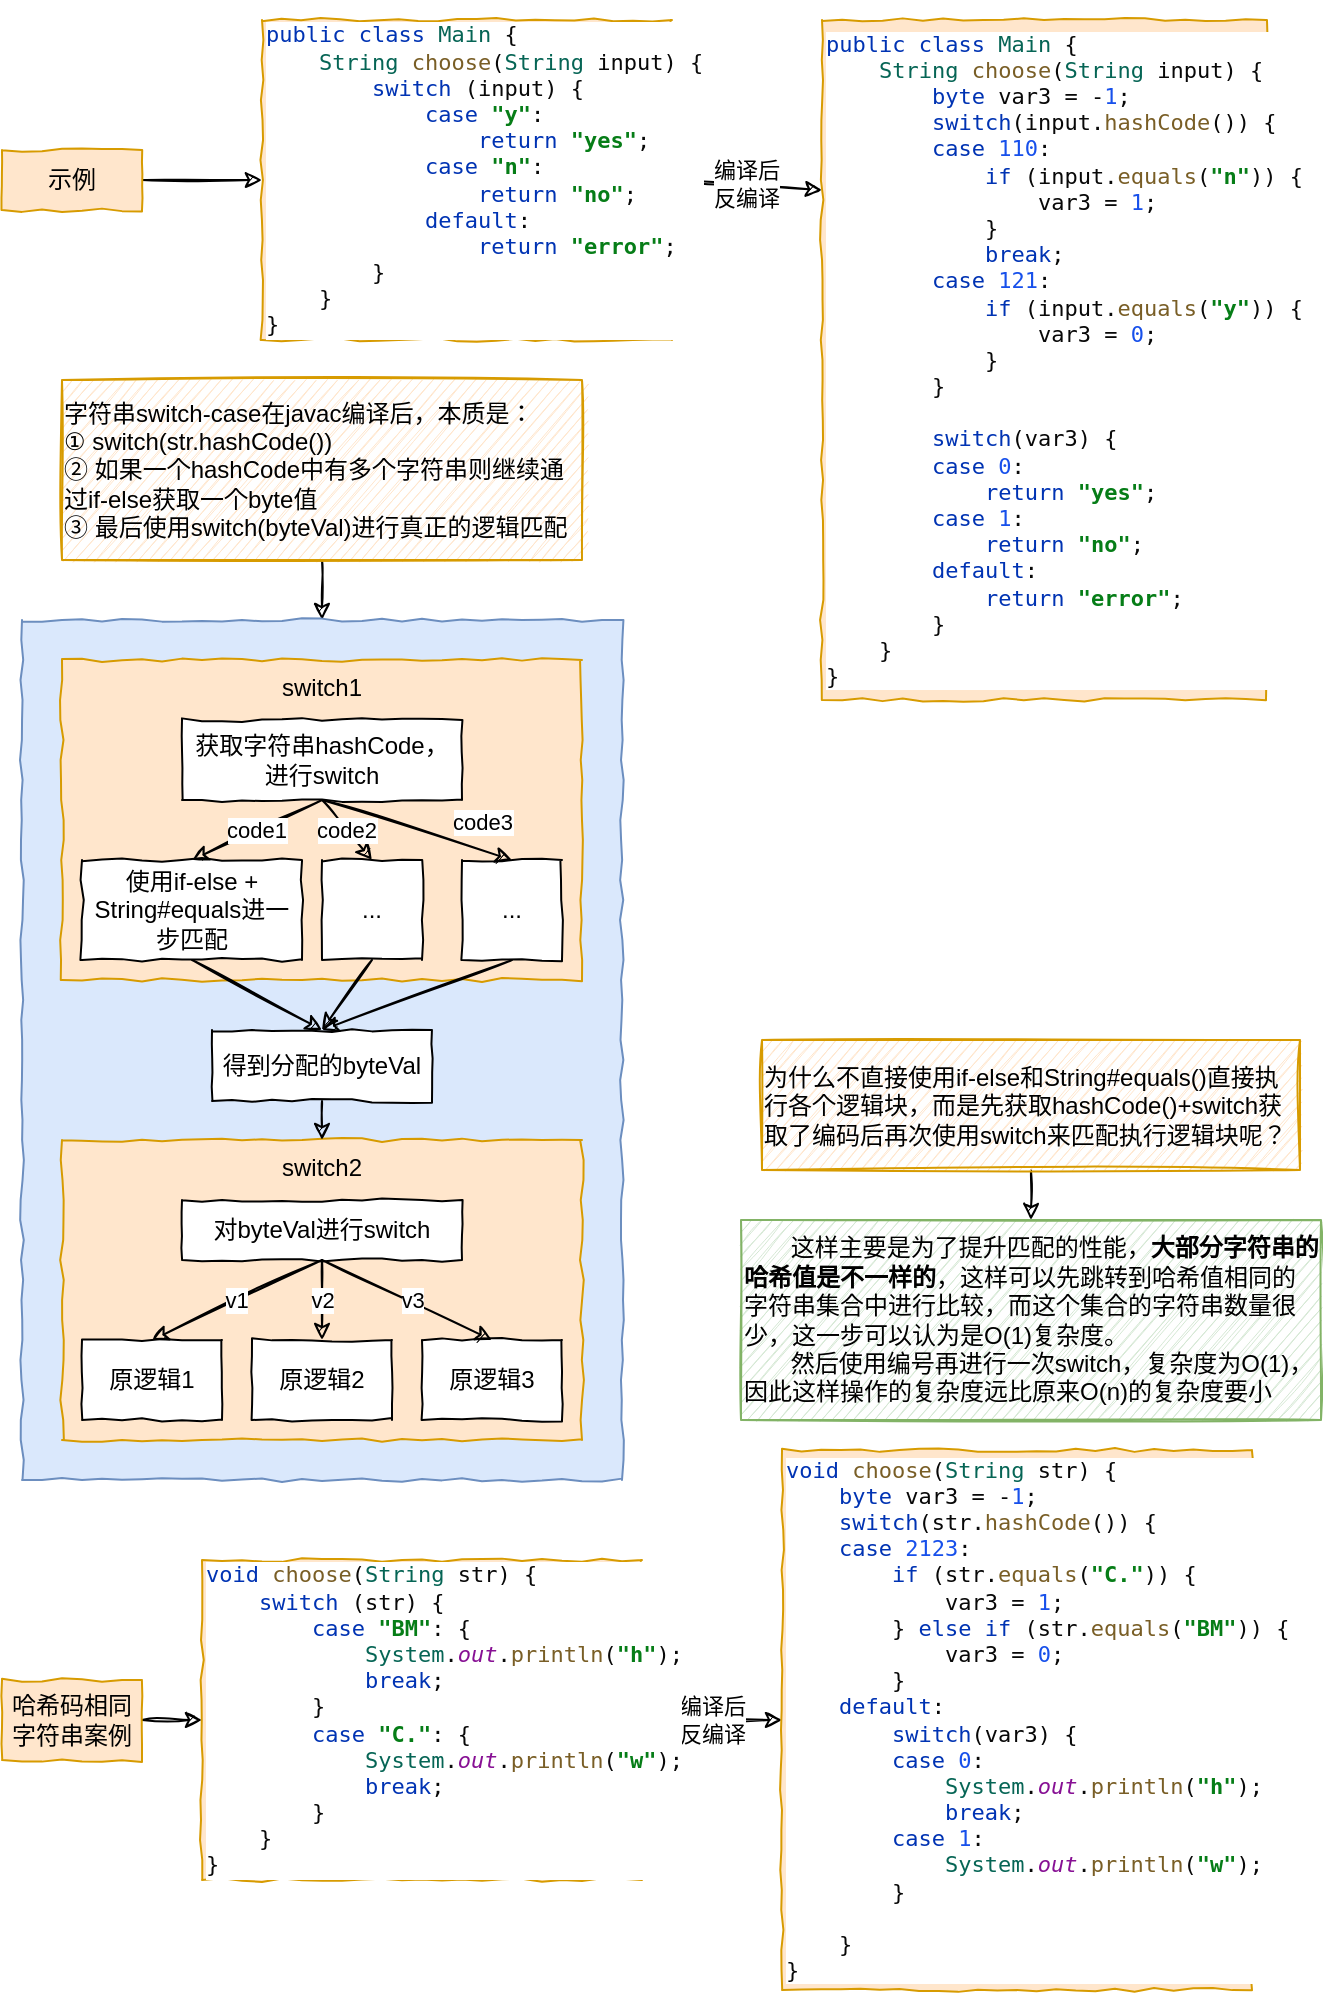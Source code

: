 <mxfile>
    <diagram id="-kkkI02oXdOv4Lw-UB3S" name="第 1 页">
        <mxGraphModel dx="968" dy="558" grid="1" gridSize="10" guides="1" tooltips="1" connect="1" arrows="1" fold="1" page="1" pageScale="1" pageWidth="827" pageHeight="1169" math="0" shadow="0">
            <root>
                <mxCell id="0"/>
                <mxCell id="1" parent="0"/>
                <mxCell id="4" style="edgeStyle=none;html=1;exitX=1;exitY=0.5;exitDx=0;exitDy=0;entryX=0;entryY=0.5;entryDx=0;entryDy=0;fontSize=11;sketch=1;" parent="1" source="2" target="3" edge="1">
                    <mxGeometry relative="1" as="geometry"/>
                </mxCell>
                <mxCell id="2" value="示&lt;font style=&quot;font-size: 12px&quot;&gt;例&lt;/font&gt;" style="rounded=0;whiteSpace=wrap;html=1;fillColor=#ffe6cc;strokeColor=#d79b00;comic=1;" parent="1" vertex="1">
                    <mxGeometry x="40" y="85" width="70" height="30" as="geometry"/>
                </mxCell>
                <mxCell id="6" value="编译后&lt;br&gt;反编译" style="edgeStyle=none;sketch=1;html=1;exitX=1;exitY=0.5;exitDx=0;exitDy=0;entryX=0;entryY=0.25;entryDx=0;entryDy=0;fontSize=11;" parent="1" source="3" target="5" edge="1">
                    <mxGeometry relative="1" as="geometry"/>
                </mxCell>
                <mxCell id="3" value="&lt;pre style=&quot;background-color: rgb(255 , 255 , 255) ; color: rgb(8 , 8 , 8) ; font-family: &amp;#34;consolas&amp;#34; , monospace ; font-size: 11px&quot;&gt;&lt;span style=&quot;color: #0033b3&quot;&gt;public class &lt;/span&gt;&lt;span style=&quot;color: #066555&quot;&gt;Main &lt;/span&gt;{&lt;br&gt;    &lt;span style=&quot;color: #066555&quot;&gt;String &lt;/span&gt;&lt;span style=&quot;color: #795e26&quot;&gt;choose&lt;/span&gt;(&lt;span style=&quot;color: #066555&quot;&gt;String &lt;/span&gt;input) {&lt;br&gt;        &lt;span style=&quot;color: #0033b3&quot;&gt;switch &lt;/span&gt;(input) {&lt;br&gt;            &lt;span style=&quot;color: #0033b3&quot;&gt;case &lt;/span&gt;&lt;span style=&quot;color: #067d17 ; font-weight: bold&quot;&gt;&quot;y&quot;&lt;/span&gt;:&lt;br&gt;                &lt;span style=&quot;color: #0033b3&quot;&gt;return &lt;/span&gt;&lt;span style=&quot;color: #067d17 ; font-weight: bold&quot;&gt;&quot;yes&quot;&lt;/span&gt;;&lt;br&gt;            &lt;span style=&quot;color: #0033b3&quot;&gt;case &lt;/span&gt;&lt;span style=&quot;color: #067d17 ; font-weight: bold&quot;&gt;&quot;n&quot;&lt;/span&gt;:&lt;br&gt;                &lt;span style=&quot;color: #0033b3&quot;&gt;return &lt;/span&gt;&lt;span style=&quot;color: #067d17 ; font-weight: bold&quot;&gt;&quot;no&quot;&lt;/span&gt;;&lt;br&gt;            &lt;span style=&quot;color: #0033b3&quot;&gt;default&lt;/span&gt;:&lt;br&gt;                &lt;span style=&quot;color: #0033b3&quot;&gt;return &lt;/span&gt;&lt;span style=&quot;color: #067d17 ; font-weight: bold&quot;&gt;&quot;error&quot;&lt;/span&gt;;&lt;br&gt;        }&lt;br&gt;    }&lt;br&gt;}&lt;/pre&gt;" style="rounded=0;whiteSpace=wrap;html=1;fillColor=#ffe6cc;strokeColor=#d79b00;comic=1;align=left;" parent="1" vertex="1">
                    <mxGeometry x="170" y="20" width="205" height="160" as="geometry"/>
                </mxCell>
                <mxCell id="5" value="&lt;pre style=&quot;background-color: rgb(255 , 255 , 255) ; color: rgb(8 , 8 , 8) ; font-family: &amp;#34;consolas&amp;#34; , monospace ; font-size: 11px&quot;&gt;&lt;pre style=&quot;font-family: &amp;#34;consolas&amp;#34; , monospace&quot;&gt;&lt;span style=&quot;color: #0033b3&quot;&gt;public class &lt;/span&gt;&lt;span style=&quot;color: #066555&quot;&gt;Main &lt;/span&gt;{&lt;br&gt;    &lt;span style=&quot;color: #066555&quot;&gt;String &lt;/span&gt;&lt;span style=&quot;color: #795e26&quot;&gt;choose&lt;/span&gt;(&lt;span style=&quot;color: #066555&quot;&gt;String &lt;/span&gt;input) {&lt;br&gt;        &lt;span style=&quot;color: #0033b3&quot;&gt;byte &lt;/span&gt;var3 = -&lt;span style=&quot;color: #1750eb&quot;&gt;1&lt;/span&gt;;&lt;br&gt;        &lt;span style=&quot;color: #0033b3&quot;&gt;switch&lt;/span&gt;(input.&lt;span style=&quot;color: #795e26&quot;&gt;hashCode&lt;/span&gt;()) {&lt;br&gt;        &lt;span style=&quot;color: #0033b3&quot;&gt;case &lt;/span&gt;&lt;span style=&quot;color: #1750eb&quot;&gt;110&lt;/span&gt;:&lt;br&gt;            &lt;span style=&quot;color: #0033b3&quot;&gt;if &lt;/span&gt;(input.&lt;span style=&quot;color: #795e26&quot;&gt;equals&lt;/span&gt;(&lt;span style=&quot;color: #067d17 ; font-weight: bold&quot;&gt;&quot;n&quot;&lt;/span&gt;)) {&lt;br&gt;                var3 = &lt;span style=&quot;color: #1750eb&quot;&gt;1&lt;/span&gt;;&lt;br&gt;            }&lt;br&gt;            &lt;span style=&quot;color: #0033b3&quot;&gt;break&lt;/span&gt;;&lt;br&gt;        &lt;span style=&quot;color: #0033b3&quot;&gt;case &lt;/span&gt;&lt;span style=&quot;color: #1750eb&quot;&gt;121&lt;/span&gt;:&lt;br&gt;            &lt;span style=&quot;color: #0033b3&quot;&gt;if &lt;/span&gt;(input.&lt;span style=&quot;color: #795e26&quot;&gt;equals&lt;/span&gt;(&lt;span style=&quot;color: #067d17 ; font-weight: bold&quot;&gt;&quot;y&quot;&lt;/span&gt;)) {&lt;br&gt;                var3 = &lt;span style=&quot;color: #1750eb&quot;&gt;0&lt;/span&gt;;&lt;br&gt;            }&lt;br&gt;        }&lt;br&gt;&lt;br&gt;        &lt;span style=&quot;color: #0033b3&quot;&gt;switch&lt;/span&gt;(var3) {&lt;br&gt;        &lt;span style=&quot;color: #0033b3&quot;&gt;case &lt;/span&gt;&lt;span style=&quot;color: #1750eb&quot;&gt;0&lt;/span&gt;:&lt;br&gt;            &lt;span style=&quot;color: #0033b3&quot;&gt;return &lt;/span&gt;&lt;span style=&quot;color: #067d17 ; font-weight: bold&quot;&gt;&quot;yes&quot;&lt;/span&gt;;&lt;br&gt;        &lt;span style=&quot;color: #0033b3&quot;&gt;case &lt;/span&gt;&lt;span style=&quot;color: #1750eb&quot;&gt;1&lt;/span&gt;:&lt;br&gt;            &lt;span style=&quot;color: #0033b3&quot;&gt;return &lt;/span&gt;&lt;span style=&quot;color: #067d17 ; font-weight: bold&quot;&gt;&quot;no&quot;&lt;/span&gt;;&lt;br&gt;        &lt;span style=&quot;color: #0033b3&quot;&gt;default&lt;/span&gt;:&lt;br&gt;            &lt;span style=&quot;color: #0033b3&quot;&gt;return &lt;/span&gt;&lt;span style=&quot;color: #067d17 ; font-weight: bold&quot;&gt;&quot;error&quot;&lt;/span&gt;;&lt;br&gt;        }&lt;br&gt;    }&lt;br&gt;}&lt;/pre&gt;&lt;/pre&gt;" style="rounded=0;whiteSpace=wrap;html=1;fillColor=#ffe6cc;strokeColor=#d79b00;comic=1;align=left;" parent="1" vertex="1">
                    <mxGeometry x="450" y="20" width="222" height="340" as="geometry"/>
                </mxCell>
                <mxCell id="31" style="edgeStyle=none;sketch=1;html=1;exitX=0.5;exitY=1;exitDx=0;exitDy=0;entryX=0.5;entryY=0;entryDx=0;entryDy=0;" edge="1" parent="1" source="7" target="29">
                    <mxGeometry relative="1" as="geometry"/>
                </mxCell>
                <mxCell id="7" value="&lt;div style=&quot;text-align: left&quot;&gt;&lt;span&gt;字符串switch-case在javac编译后，本质是：&lt;/span&gt;&lt;/div&gt;&lt;div style=&quot;text-align: left&quot;&gt;&lt;span&gt;① switch(str.hashCode())&lt;/span&gt;&lt;/div&gt;&lt;div style=&quot;text-align: left&quot;&gt;&lt;span&gt;② 如果一个hashCode中有多个字符串则继续通过if-else获取一个byte值&lt;/span&gt;&lt;/div&gt;&lt;div style=&quot;text-align: left&quot;&gt;&lt;span&gt;③ 最后使用switch(byteVal)进行真正的逻辑匹配&lt;/span&gt;&lt;/div&gt;" style="rounded=0;whiteSpace=wrap;html=1;fillColor=#ffe6cc;strokeColor=#d79b00;comic=1;sketch=1;" vertex="1" parent="1">
                    <mxGeometry x="70" y="200" width="260" height="90" as="geometry"/>
                </mxCell>
                <mxCell id="30" value="" style="group" vertex="1" connectable="0" parent="1">
                    <mxGeometry x="50" y="320" width="300" height="430" as="geometry"/>
                </mxCell>
                <mxCell id="29" value="" style="rounded=0;whiteSpace=wrap;html=1;fillColor=#dae8fc;strokeColor=#6c8ebf;comic=1;verticalAlign=top;" vertex="1" parent="30">
                    <mxGeometry width="300" height="430" as="geometry"/>
                </mxCell>
                <mxCell id="8" value="switch1" style="rounded=0;whiteSpace=wrap;html=1;fillColor=#ffe6cc;strokeColor=#d79b00;comic=1;verticalAlign=top;" vertex="1" parent="30">
                    <mxGeometry x="20" y="20" width="260" height="160" as="geometry"/>
                </mxCell>
                <mxCell id="9" value="获取字符串hashCode，进行switch" style="rounded=0;whiteSpace=wrap;html=1;comic=1;" vertex="1" parent="30">
                    <mxGeometry x="80" y="50" width="140" height="40" as="geometry"/>
                </mxCell>
                <mxCell id="10" value="使用if-else + String#equals进一步匹配" style="rounded=0;whiteSpace=wrap;html=1;comic=1;" vertex="1" parent="30">
                    <mxGeometry x="30" y="120" width="110" height="50" as="geometry"/>
                </mxCell>
                <mxCell id="15" value="code1" style="edgeStyle=none;sketch=1;html=1;exitX=0.5;exitY=1;exitDx=0;exitDy=0;entryX=0.5;entryY=0;entryDx=0;entryDy=0;" edge="1" parent="30" source="9" target="10">
                    <mxGeometry relative="1" as="geometry"/>
                </mxCell>
                <mxCell id="11" value="..." style="rounded=0;whiteSpace=wrap;html=1;comic=1;" vertex="1" parent="30">
                    <mxGeometry x="150" y="120" width="50" height="50" as="geometry"/>
                </mxCell>
                <mxCell id="13" value="code2" style="edgeStyle=none;html=1;exitX=0.5;exitY=1;exitDx=0;exitDy=0;entryX=0.5;entryY=0;entryDx=0;entryDy=0;sketch=1;" edge="1" parent="30" source="9" target="11">
                    <mxGeometry relative="1" as="geometry"/>
                </mxCell>
                <mxCell id="12" value="..." style="rounded=0;whiteSpace=wrap;html=1;comic=1;" vertex="1" parent="30">
                    <mxGeometry x="220" y="120" width="50" height="50" as="geometry"/>
                </mxCell>
                <mxCell id="14" value="code3" style="edgeStyle=none;sketch=1;html=1;exitX=0.5;exitY=1;exitDx=0;exitDy=0;entryX=0.5;entryY=0;entryDx=0;entryDy=0;" edge="1" parent="30" source="9" target="12">
                    <mxGeometry x="0.592" y="15" relative="1" as="geometry">
                        <mxPoint y="1" as="offset"/>
                    </mxGeometry>
                </mxCell>
                <mxCell id="16" value="得到分配的byteVal" style="rounded=0;whiteSpace=wrap;html=1;comic=1;" vertex="1" parent="30">
                    <mxGeometry x="95" y="205" width="110" height="35.5" as="geometry"/>
                </mxCell>
                <mxCell id="17" style="edgeStyle=none;sketch=1;html=1;exitX=0.5;exitY=1;exitDx=0;exitDy=0;entryX=0.5;entryY=0;entryDx=0;entryDy=0;" edge="1" parent="30" source="10" target="16">
                    <mxGeometry relative="1" as="geometry"/>
                </mxCell>
                <mxCell id="18" style="edgeStyle=none;sketch=1;html=1;exitX=0.5;exitY=1;exitDx=0;exitDy=0;entryX=0.5;entryY=0;entryDx=0;entryDy=0;" edge="1" parent="30" source="11" target="16">
                    <mxGeometry relative="1" as="geometry"/>
                </mxCell>
                <mxCell id="19" style="edgeStyle=none;sketch=1;html=1;exitX=0.5;exitY=1;exitDx=0;exitDy=0;entryX=0.5;entryY=0;entryDx=0;entryDy=0;" edge="1" parent="30" source="12" target="16">
                    <mxGeometry relative="1" as="geometry"/>
                </mxCell>
                <mxCell id="20" value="switch2" style="rounded=0;whiteSpace=wrap;html=1;fillColor=#ffe6cc;strokeColor=#d79b00;comic=1;verticalAlign=top;" vertex="1" parent="30">
                    <mxGeometry x="20" y="260" width="260" height="150" as="geometry"/>
                </mxCell>
                <mxCell id="28" style="edgeStyle=none;sketch=1;html=1;exitX=0.5;exitY=1;exitDx=0;exitDy=0;entryX=0.5;entryY=0;entryDx=0;entryDy=0;" edge="1" parent="30" source="16" target="20">
                    <mxGeometry relative="1" as="geometry"/>
                </mxCell>
                <mxCell id="24" value="对byteVal进行switch" style="rounded=0;whiteSpace=wrap;html=1;comic=1;" vertex="1" parent="30">
                    <mxGeometry x="80" y="290" width="140" height="30" as="geometry"/>
                </mxCell>
                <mxCell id="25" value="原逻辑1" style="rounded=0;whiteSpace=wrap;html=1;comic=1;" vertex="1" parent="30">
                    <mxGeometry x="30" y="360" width="70" height="40" as="geometry"/>
                </mxCell>
                <mxCell id="23" value="v1" style="edgeStyle=none;sketch=1;html=1;exitX=0.5;exitY=1;exitDx=0;exitDy=0;entryX=0.5;entryY=0;entryDx=0;entryDy=0;" edge="1" source="24" target="25" parent="30">
                    <mxGeometry relative="1" as="geometry"/>
                </mxCell>
                <mxCell id="26" value="原逻辑2" style="rounded=0;whiteSpace=wrap;html=1;comic=1;" vertex="1" parent="30">
                    <mxGeometry x="115" y="360" width="70" height="40" as="geometry"/>
                </mxCell>
                <mxCell id="21" value="v2" style="edgeStyle=none;html=1;exitX=0.5;exitY=1;exitDx=0;exitDy=0;entryX=0.5;entryY=0;entryDx=0;entryDy=0;sketch=1;" edge="1" source="24" target="26" parent="30">
                    <mxGeometry relative="1" as="geometry"/>
                </mxCell>
                <mxCell id="27" value="原逻辑3" style="rounded=0;whiteSpace=wrap;html=1;comic=1;" vertex="1" parent="30">
                    <mxGeometry x="200" y="360" width="70" height="40" as="geometry"/>
                </mxCell>
                <mxCell id="22" value="v3" style="edgeStyle=none;sketch=1;html=1;exitX=0.5;exitY=1;exitDx=0;exitDy=0;entryX=0.5;entryY=0;entryDx=0;entryDy=0;" edge="1" source="24" target="27" parent="30">
                    <mxGeometry x="0.045" y="1" relative="1" as="geometry">
                        <mxPoint as="offset"/>
                    </mxGeometry>
                </mxCell>
                <mxCell id="34" style="edgeStyle=none;sketch=1;html=1;exitX=1;exitY=0.5;exitDx=0;exitDy=0;entryX=0;entryY=0.5;entryDx=0;entryDy=0;fontSize=11;" edge="1" parent="1" source="32" target="33">
                    <mxGeometry relative="1" as="geometry"/>
                </mxCell>
                <mxCell id="32" value="哈希码相同字符串案例" style="rounded=0;whiteSpace=wrap;html=1;fillColor=#ffe6cc;strokeColor=#d79b00;comic=1;" vertex="1" parent="1">
                    <mxGeometry x="40" y="850" width="70" height="40" as="geometry"/>
                </mxCell>
                <mxCell id="36" value="编译后&lt;br&gt;反编译" style="edgeStyle=none;sketch=1;html=1;exitX=1;exitY=0.5;exitDx=0;exitDy=0;entryX=0;entryY=0.5;entryDx=0;entryDy=0;fontSize=11;" edge="1" parent="1" source="33" target="35">
                    <mxGeometry relative="1" as="geometry"/>
                </mxCell>
                <mxCell id="33" value="&lt;pre style=&quot;background-color: rgb(255 , 255 , 255) ; color: rgb(8 , 8 , 8) ; font-family: &amp;#34;consolas&amp;#34; , monospace ; font-size: 11px&quot;&gt;&lt;pre style=&quot;font-family: &amp;#34;consolas&amp;#34; , monospace&quot;&gt;&lt;span style=&quot;color: #0033b3&quot;&gt;void &lt;/span&gt;&lt;span style=&quot;color: #795e26&quot;&gt;choose&lt;/span&gt;(&lt;span style=&quot;color: #066555&quot;&gt;String &lt;/span&gt;str) {&lt;br&gt;    &lt;span style=&quot;color: #0033b3&quot;&gt;switch &lt;/span&gt;(str) {&lt;br&gt;        &lt;span style=&quot;color: #0033b3&quot;&gt;case &lt;/span&gt;&lt;span style=&quot;color: #067d17 ; font-weight: bold&quot;&gt;&quot;BM&quot;&lt;/span&gt;: {&lt;br&gt;            &lt;span style=&quot;color: #066555&quot;&gt;System&lt;/span&gt;.&lt;span style=&quot;color: #871094 ; font-style: italic&quot;&gt;out&lt;/span&gt;.&lt;span style=&quot;color: #795e26&quot;&gt;println&lt;/span&gt;(&lt;span style=&quot;color: #067d17 ; font-weight: bold&quot;&gt;&quot;h&quot;&lt;/span&gt;);&lt;br&gt;            &lt;span style=&quot;color: #0033b3&quot;&gt;break&lt;/span&gt;;&lt;br&gt;        }&lt;br&gt;        &lt;span style=&quot;color: #0033b3&quot;&gt;case &lt;/span&gt;&lt;span style=&quot;color: #067d17 ; font-weight: bold&quot;&gt;&quot;C.&quot;&lt;/span&gt;: {&lt;br&gt;            &lt;span style=&quot;color: #066555&quot;&gt;System&lt;/span&gt;.&lt;span style=&quot;color: #871094 ; font-style: italic&quot;&gt;out&lt;/span&gt;.&lt;span style=&quot;color: #795e26&quot;&gt;println&lt;/span&gt;(&lt;span style=&quot;color: #067d17 ; font-weight: bold&quot;&gt;&quot;w&quot;&lt;/span&gt;);&lt;br&gt;            &lt;span style=&quot;color: #0033b3&quot;&gt;break&lt;/span&gt;;&lt;br&gt;        }&lt;br&gt;    }&lt;br&gt;}&lt;/pre&gt;&lt;/pre&gt;" style="rounded=0;whiteSpace=wrap;html=1;fillColor=#ffe6cc;strokeColor=#d79b00;comic=1;align=left;" vertex="1" parent="1">
                    <mxGeometry x="140" y="790" width="220" height="160" as="geometry"/>
                </mxCell>
                <mxCell id="35" value="&lt;pre style=&quot;background-color: rgb(255 , 255 , 255) ; color: rgb(8 , 8 , 8) ; font-family: &amp;#34;consolas&amp;#34; , monospace ; font-size: 11px&quot;&gt;&lt;pre style=&quot;font-family: &amp;#34;consolas&amp;#34; , monospace&quot;&gt;&lt;pre style=&quot;font-family: &amp;#34;consolas&amp;#34; , monospace&quot;&gt;&lt;span style=&quot;color: #0033b3&quot;&gt;void &lt;/span&gt;&lt;span style=&quot;color: #795e26&quot;&gt;choose&lt;/span&gt;(&lt;span style=&quot;color: #066555&quot;&gt;String &lt;/span&gt;str) {&lt;br&gt;    &lt;span style=&quot;color: #0033b3&quot;&gt;byte &lt;/span&gt;var3 = -&lt;span style=&quot;color: #1750eb&quot;&gt;1&lt;/span&gt;;&lt;br&gt;    &lt;span style=&quot;color: #0033b3&quot;&gt;switch&lt;/span&gt;(str.&lt;span style=&quot;color: #795e26&quot;&gt;hashCode&lt;/span&gt;()) {&lt;br&gt;    &lt;span style=&quot;color: #0033b3&quot;&gt;case &lt;/span&gt;&lt;span style=&quot;color: #1750eb&quot;&gt;2123&lt;/span&gt;:&lt;br&gt;        &lt;span style=&quot;color: #0033b3&quot;&gt;if &lt;/span&gt;(str.&lt;span style=&quot;color: #795e26&quot;&gt;equals&lt;/span&gt;(&lt;span style=&quot;color: #067d17 ; font-weight: bold&quot;&gt;&quot;C.&quot;&lt;/span&gt;)) {&lt;br&gt;            var3 = &lt;span style=&quot;color: #1750eb&quot;&gt;1&lt;/span&gt;;&lt;br&gt;        } &lt;span style=&quot;color: #0033b3&quot;&gt;else if &lt;/span&gt;(str.&lt;span style=&quot;color: #795e26&quot;&gt;equals&lt;/span&gt;(&lt;span style=&quot;color: #067d17 ; font-weight: bold&quot;&gt;&quot;BM&quot;&lt;/span&gt;)) {&lt;br&gt;            var3 = &lt;span style=&quot;color: #1750eb&quot;&gt;0&lt;/span&gt;;&lt;br&gt;        }&lt;br&gt;    &lt;span style=&quot;color: #0033b3&quot;&gt;default&lt;/span&gt;:&lt;br&gt;        &lt;span style=&quot;color: #0033b3&quot;&gt;switch&lt;/span&gt;(var3) {&lt;br&gt;        &lt;span style=&quot;color: #0033b3&quot;&gt;case &lt;/span&gt;&lt;span style=&quot;color: #1750eb&quot;&gt;0&lt;/span&gt;:&lt;br&gt;            &lt;span style=&quot;color: #066555&quot;&gt;System&lt;/span&gt;.&lt;span style=&quot;color: #871094 ; font-style: italic&quot;&gt;out&lt;/span&gt;.&lt;span style=&quot;color: #795e26&quot;&gt;println&lt;/span&gt;(&lt;span style=&quot;color: #067d17 ; font-weight: bold&quot;&gt;&quot;h&quot;&lt;/span&gt;);&lt;br&gt;            &lt;span style=&quot;color: #0033b3&quot;&gt;break&lt;/span&gt;;&lt;br&gt;        &lt;span style=&quot;color: #0033b3&quot;&gt;case &lt;/span&gt;&lt;span style=&quot;color: #1750eb&quot;&gt;1&lt;/span&gt;:&lt;br&gt;            &lt;span style=&quot;color: #066555&quot;&gt;System&lt;/span&gt;.&lt;span style=&quot;color: #871094 ; font-style: italic&quot;&gt;out&lt;/span&gt;.&lt;span style=&quot;color: #795e26&quot;&gt;println&lt;/span&gt;(&lt;span style=&quot;color: #067d17 ; font-weight: bold&quot;&gt;&quot;w&quot;&lt;/span&gt;);&lt;br&gt;        }&lt;br&gt;&lt;br&gt;    }&lt;br&gt;}&lt;/pre&gt;&lt;/pre&gt;&lt;/pre&gt;" style="rounded=0;whiteSpace=wrap;html=1;fillColor=#ffe6cc;strokeColor=#d79b00;comic=1;align=left;" vertex="1" parent="1">
                    <mxGeometry x="430" y="735" width="235" height="270" as="geometry"/>
                </mxCell>
                <mxCell id="39" style="edgeStyle=none;sketch=1;html=1;exitX=0.5;exitY=1;exitDx=0;exitDy=0;entryX=0.5;entryY=0;entryDx=0;entryDy=0;fontSize=11;" edge="1" parent="1" source="37" target="38">
                    <mxGeometry relative="1" as="geometry"/>
                </mxCell>
                <mxCell id="37" value="&lt;div style=&quot;text-align: left&quot;&gt;为什么不直接使用if-else和String#equals()直接执行各个逻辑块，而是先获取hashCode()+switch获取了编码后再次使用switch来匹配执行逻辑块呢？&lt;/div&gt;" style="rounded=0;whiteSpace=wrap;html=1;fillColor=#ffe6cc;strokeColor=#d79b00;comic=1;sketch=1;" vertex="1" parent="1">
                    <mxGeometry x="420" y="530" width="269" height="65" as="geometry"/>
                </mxCell>
                <mxCell id="38" value="&lt;div style=&quot;text-align: left&quot;&gt;&lt;font style=&quot;font-size: 12px&quot;&gt;&amp;nbsp; &amp;nbsp; &amp;nbsp; &amp;nbsp;这样主要是为了提升匹配的性能，&lt;b&gt;大部分字符串的哈希值是不一样的&lt;/b&gt;，这样可以先跳转到哈&lt;font style=&quot;font-size: 12px&quot;&gt;希值相同的字符串集合中进行比较，而这个集合的字符串&lt;/font&gt;数量很少，这一步可以认为是O(1)复杂度。&lt;/font&gt;&lt;/div&gt;&lt;div style=&quot;text-align: left&quot;&gt;&lt;font style=&quot;font-size: 12px&quot;&gt;&amp;nbsp; &amp;nbsp; &amp;nbsp; &amp;nbsp;然后使用编号再进行一次switch，复杂度为O(1)，因此这样操作的复杂度远比原来O(n)的复杂度要小&lt;/font&gt;&lt;/div&gt;" style="rounded=0;whiteSpace=wrap;html=1;fillColor=#d5e8d4;strokeColor=#82b366;comic=1;sketch=1;" vertex="1" parent="1">
                    <mxGeometry x="409.5" y="620" width="290" height="100" as="geometry"/>
                </mxCell>
            </root>
        </mxGraphModel>
    </diagram>
</mxfile>